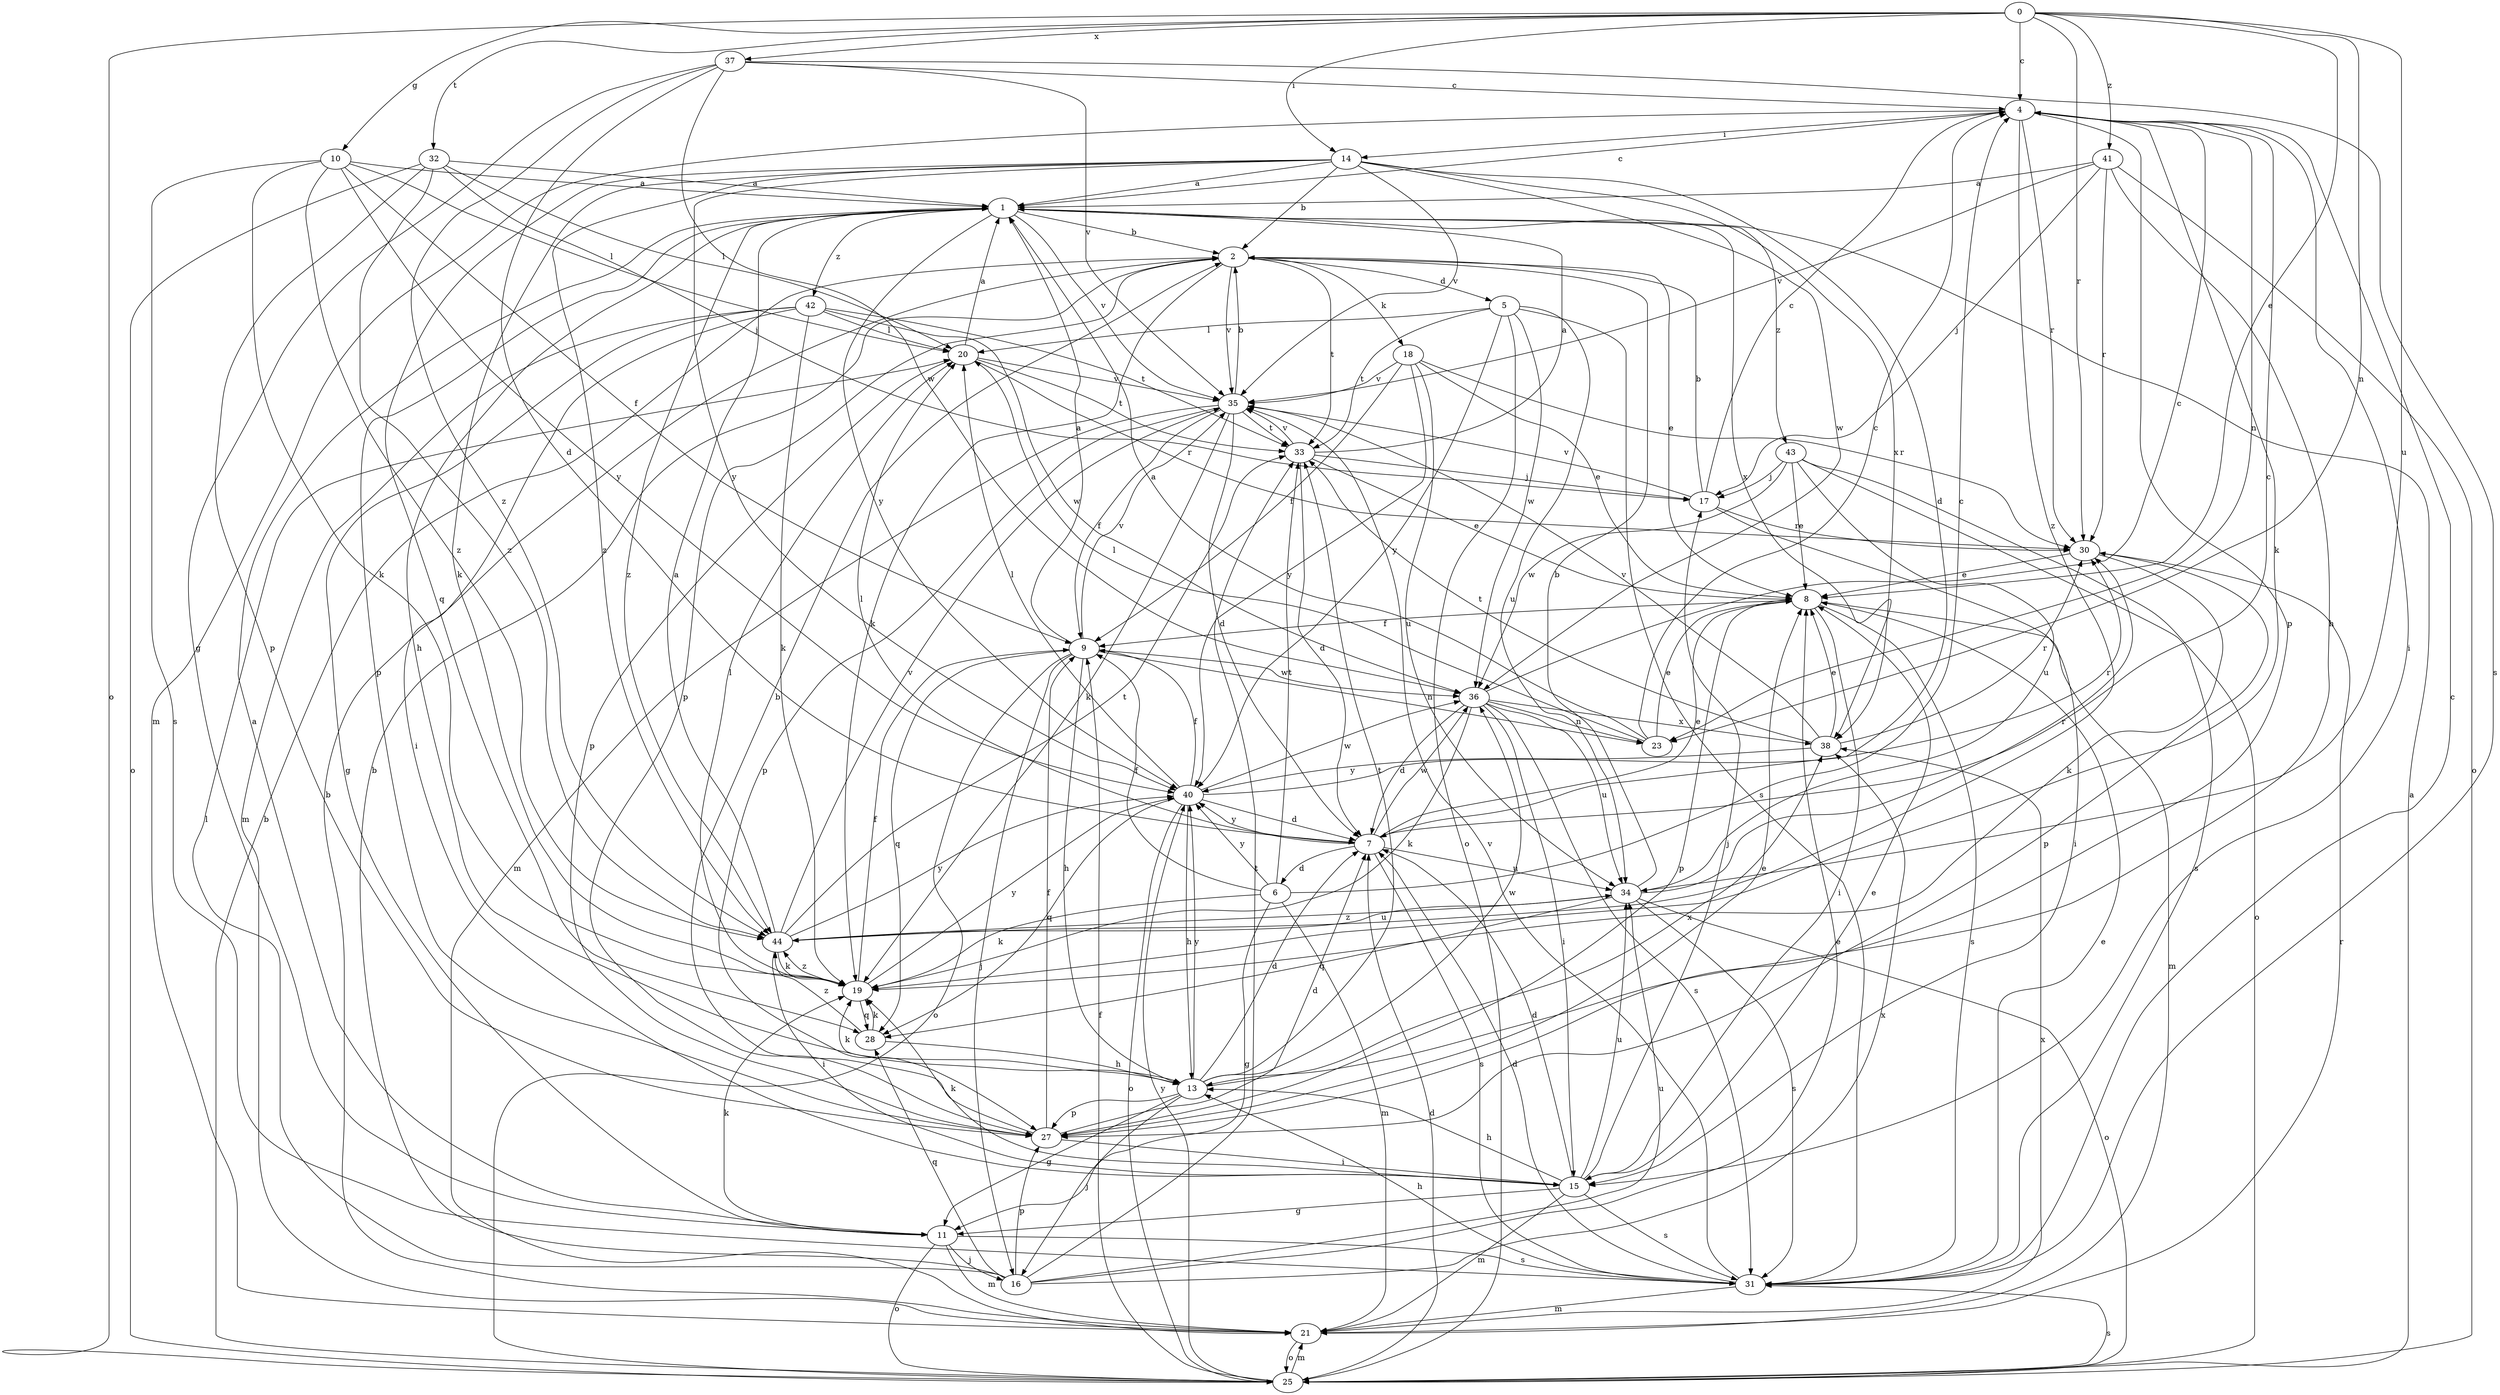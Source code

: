 strict digraph  {
0;
1;
2;
4;
5;
6;
7;
8;
9;
10;
11;
13;
14;
15;
16;
17;
18;
19;
20;
21;
23;
25;
27;
28;
30;
31;
32;
33;
34;
35;
36;
37;
38;
40;
41;
42;
43;
44;
0 -> 4  [label=c];
0 -> 8  [label=e];
0 -> 10  [label=g];
0 -> 14  [label=i];
0 -> 23  [label=n];
0 -> 25  [label=o];
0 -> 30  [label=r];
0 -> 32  [label=t];
0 -> 34  [label=u];
0 -> 37  [label=x];
0 -> 41  [label=z];
1 -> 2  [label=b];
1 -> 4  [label=c];
1 -> 13  [label=h];
1 -> 27  [label=p];
1 -> 35  [label=v];
1 -> 38  [label=x];
1 -> 40  [label=y];
1 -> 42  [label=z];
1 -> 43  [label=z];
1 -> 44  [label=z];
2 -> 5  [label=d];
2 -> 8  [label=e];
2 -> 18  [label=k];
2 -> 19  [label=k];
2 -> 27  [label=p];
2 -> 33  [label=t];
2 -> 35  [label=v];
4 -> 14  [label=i];
4 -> 15  [label=i];
4 -> 19  [label=k];
4 -> 21  [label=m];
4 -> 23  [label=n];
4 -> 27  [label=p];
4 -> 30  [label=r];
4 -> 44  [label=z];
5 -> 20  [label=l];
5 -> 25  [label=o];
5 -> 31  [label=s];
5 -> 33  [label=t];
5 -> 34  [label=u];
5 -> 36  [label=w];
5 -> 40  [label=y];
6 -> 4  [label=c];
6 -> 9  [label=f];
6 -> 11  [label=g];
6 -> 19  [label=k];
6 -> 21  [label=m];
6 -> 33  [label=t];
6 -> 40  [label=y];
7 -> 4  [label=c];
7 -> 6  [label=d];
7 -> 8  [label=e];
7 -> 20  [label=l];
7 -> 31  [label=s];
7 -> 34  [label=u];
7 -> 36  [label=w];
7 -> 40  [label=y];
8 -> 9  [label=f];
8 -> 15  [label=i];
8 -> 21  [label=m];
8 -> 27  [label=p];
8 -> 31  [label=s];
9 -> 1  [label=a];
9 -> 13  [label=h];
9 -> 16  [label=j];
9 -> 23  [label=n];
9 -> 25  [label=o];
9 -> 28  [label=q];
9 -> 35  [label=v];
9 -> 36  [label=w];
10 -> 1  [label=a];
10 -> 9  [label=f];
10 -> 19  [label=k];
10 -> 20  [label=l];
10 -> 31  [label=s];
10 -> 40  [label=y];
10 -> 44  [label=z];
11 -> 1  [label=a];
11 -> 16  [label=j];
11 -> 19  [label=k];
11 -> 21  [label=m];
11 -> 25  [label=o];
11 -> 31  [label=s];
13 -> 7  [label=d];
13 -> 11  [label=g];
13 -> 16  [label=j];
13 -> 19  [label=k];
13 -> 27  [label=p];
13 -> 33  [label=t];
13 -> 36  [label=w];
13 -> 38  [label=x];
13 -> 40  [label=y];
14 -> 1  [label=a];
14 -> 2  [label=b];
14 -> 7  [label=d];
14 -> 19  [label=k];
14 -> 28  [label=q];
14 -> 35  [label=v];
14 -> 36  [label=w];
14 -> 38  [label=x];
14 -> 40  [label=y];
14 -> 44  [label=z];
15 -> 7  [label=d];
15 -> 8  [label=e];
15 -> 11  [label=g];
15 -> 13  [label=h];
15 -> 17  [label=j];
15 -> 19  [label=k];
15 -> 21  [label=m];
15 -> 31  [label=s];
15 -> 34  [label=u];
16 -> 2  [label=b];
16 -> 8  [label=e];
16 -> 20  [label=l];
16 -> 27  [label=p];
16 -> 28  [label=q];
16 -> 33  [label=t];
16 -> 34  [label=u];
16 -> 38  [label=x];
17 -> 2  [label=b];
17 -> 4  [label=c];
17 -> 15  [label=i];
17 -> 30  [label=r];
17 -> 35  [label=v];
18 -> 8  [label=e];
18 -> 9  [label=f];
18 -> 30  [label=r];
18 -> 34  [label=u];
18 -> 35  [label=v];
18 -> 40  [label=y];
19 -> 9  [label=f];
19 -> 20  [label=l];
19 -> 28  [label=q];
19 -> 40  [label=y];
19 -> 44  [label=z];
20 -> 1  [label=a];
20 -> 27  [label=p];
20 -> 30  [label=r];
20 -> 33  [label=t];
20 -> 35  [label=v];
21 -> 2  [label=b];
21 -> 25  [label=o];
21 -> 30  [label=r];
21 -> 38  [label=x];
23 -> 1  [label=a];
23 -> 4  [label=c];
23 -> 8  [label=e];
23 -> 20  [label=l];
25 -> 1  [label=a];
25 -> 2  [label=b];
25 -> 7  [label=d];
25 -> 9  [label=f];
25 -> 21  [label=m];
25 -> 31  [label=s];
25 -> 40  [label=y];
27 -> 2  [label=b];
27 -> 7  [label=d];
27 -> 8  [label=e];
27 -> 9  [label=f];
27 -> 15  [label=i];
28 -> 13  [label=h];
28 -> 19  [label=k];
28 -> 44  [label=z];
30 -> 8  [label=e];
30 -> 19  [label=k];
30 -> 27  [label=p];
31 -> 4  [label=c];
31 -> 7  [label=d];
31 -> 8  [label=e];
31 -> 13  [label=h];
31 -> 21  [label=m];
31 -> 35  [label=v];
32 -> 1  [label=a];
32 -> 17  [label=j];
32 -> 20  [label=l];
32 -> 25  [label=o];
32 -> 27  [label=p];
32 -> 44  [label=z];
33 -> 1  [label=a];
33 -> 7  [label=d];
33 -> 8  [label=e];
33 -> 17  [label=j];
33 -> 35  [label=v];
34 -> 2  [label=b];
34 -> 25  [label=o];
34 -> 28  [label=q];
34 -> 30  [label=r];
34 -> 31  [label=s];
34 -> 44  [label=z];
35 -> 2  [label=b];
35 -> 7  [label=d];
35 -> 9  [label=f];
35 -> 19  [label=k];
35 -> 21  [label=m];
35 -> 27  [label=p];
35 -> 33  [label=t];
36 -> 4  [label=c];
36 -> 7  [label=d];
36 -> 15  [label=i];
36 -> 19  [label=k];
36 -> 23  [label=n];
36 -> 31  [label=s];
36 -> 34  [label=u];
36 -> 38  [label=x];
37 -> 4  [label=c];
37 -> 7  [label=d];
37 -> 11  [label=g];
37 -> 31  [label=s];
37 -> 35  [label=v];
37 -> 36  [label=w];
37 -> 44  [label=z];
38 -> 8  [label=e];
38 -> 30  [label=r];
38 -> 33  [label=t];
38 -> 35  [label=v];
38 -> 40  [label=y];
40 -> 7  [label=d];
40 -> 9  [label=f];
40 -> 13  [label=h];
40 -> 20  [label=l];
40 -> 25  [label=o];
40 -> 28  [label=q];
40 -> 30  [label=r];
40 -> 36  [label=w];
41 -> 1  [label=a];
41 -> 13  [label=h];
41 -> 17  [label=j];
41 -> 25  [label=o];
41 -> 30  [label=r];
41 -> 35  [label=v];
42 -> 11  [label=g];
42 -> 15  [label=i];
42 -> 19  [label=k];
42 -> 20  [label=l];
42 -> 21  [label=m];
42 -> 33  [label=t];
42 -> 36  [label=w];
43 -> 8  [label=e];
43 -> 17  [label=j];
43 -> 25  [label=o];
43 -> 31  [label=s];
43 -> 34  [label=u];
43 -> 36  [label=w];
44 -> 1  [label=a];
44 -> 15  [label=i];
44 -> 19  [label=k];
44 -> 33  [label=t];
44 -> 34  [label=u];
44 -> 35  [label=v];
44 -> 40  [label=y];
}
